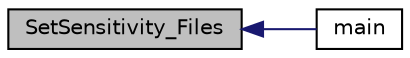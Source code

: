 digraph "SetSensitivity_Files"
{
  edge [fontname="Helvetica",fontsize="10",labelfontname="Helvetica",labelfontsize="10"];
  node [fontname="Helvetica",fontsize="10",shape=record];
  rankdir="LR";
  Node784 [label="SetSensitivity_Files",height=0.2,width=0.4,color="black", fillcolor="grey75", style="filled", fontcolor="black"];
  Node784 -> Node785 [dir="back",color="midnightblue",fontsize="10",style="solid",fontname="Helvetica"];
  Node785 [label="main",height=0.2,width=0.4,color="black", fillcolor="white", style="filled",URL="$_s_u2___d_o_t_8cpp.html#a0ddf1224851353fc92bfbff6f499fa97"];
}
